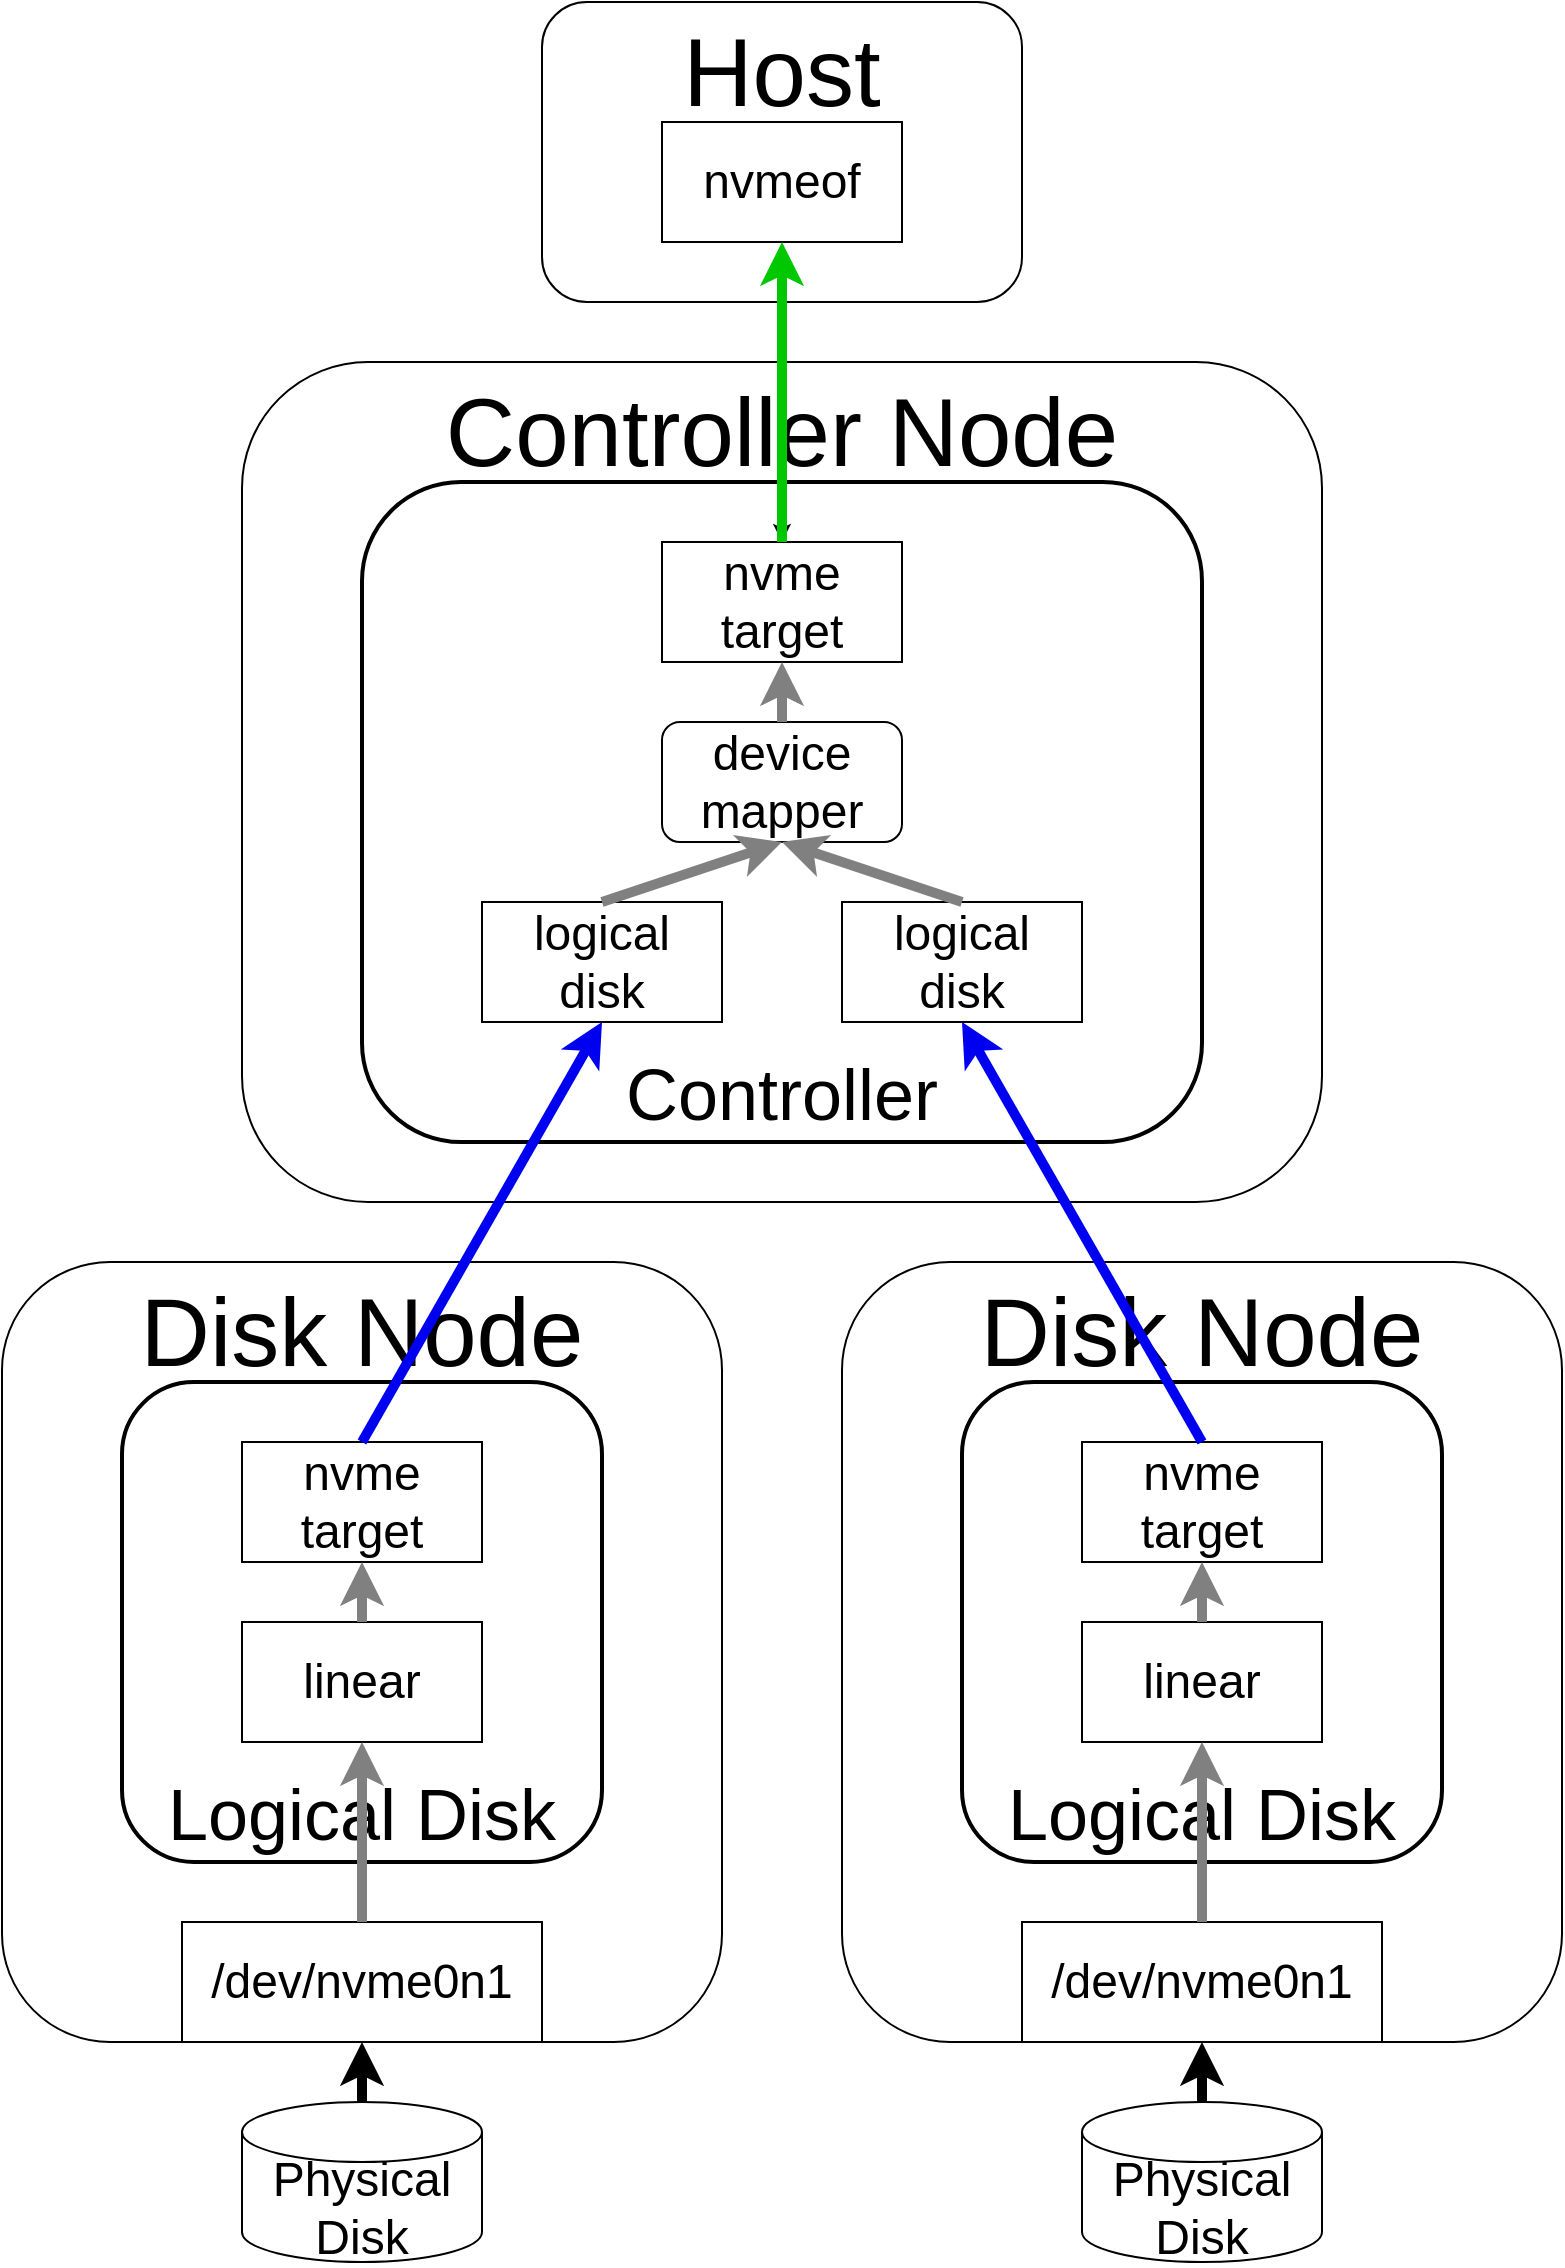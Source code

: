 <mxfile version="23.1.5" type="device">
  <diagram name="Page-1" id="okQUsLcCIn6qNMJXYvbM">
    <mxGraphModel dx="4580" dy="2303" grid="1" gridSize="10" guides="1" tooltips="1" connect="1" arrows="1" fold="1" page="1" pageScale="1" pageWidth="850" pageHeight="1100" math="0" shadow="0">
      <root>
        <mxCell id="0" />
        <mxCell id="1" parent="0" />
        <mxCell id="1oog33LeQx-Wt4bM4erJ-16" value="&lt;font style=&quot;font-size: 48px;&quot;&gt;Controller Node&lt;/font&gt;" style="rounded=1;whiteSpace=wrap;html=1;verticalAlign=top;" parent="1" vertex="1">
          <mxGeometry x="-1380" y="-10" width="540" height="420" as="geometry" />
        </mxCell>
        <mxCell id="1oog33LeQx-Wt4bM4erJ-14" value="&lt;font style=&quot;font-size: 36px;&quot;&gt;Controller&lt;/font&gt;" style="rounded=1;whiteSpace=wrap;html=1;verticalAlign=bottom;strokeWidth=2;" parent="1" vertex="1">
          <mxGeometry x="-1320" y="50" width="420" height="330" as="geometry" />
        </mxCell>
        <mxCell id="1oog33LeQx-Wt4bM4erJ-29" value="" style="edgeStyle=orthogonalEdgeStyle;rounded=0;orthogonalLoop=1;jettySize=auto;html=1;" parent="1" source="0VppsKLyr3tMA3nW60oo-5" target="1oog33LeQx-Wt4bM4erJ-25" edge="1">
          <mxGeometry relative="1" as="geometry" />
        </mxCell>
        <mxCell id="0VppsKLyr3tMA3nW60oo-5" value="&lt;font style=&quot;font-size: 48px;&quot;&gt;Host&lt;/font&gt;" style="rounded=1;whiteSpace=wrap;html=1;verticalAlign=top;" parent="1" vertex="1">
          <mxGeometry x="-1230" y="-190" width="240" height="150" as="geometry" />
        </mxCell>
        <mxCell id="0VppsKLyr3tMA3nW60oo-6" value="&lt;font style=&quot;font-size: 24px;&quot;&gt;nvmeof&lt;br&gt;&lt;/font&gt;" style="rounded=0;whiteSpace=wrap;html=1;" parent="1" vertex="1">
          <mxGeometry x="-1170" y="-130" width="120" height="60" as="geometry" />
        </mxCell>
        <mxCell id="CMu3Gh7YvbsZgN_vGiJ3-20" value="&lt;font style=&quot;font-size: 48px;&quot;&gt;Disk Node&lt;/font&gt;" style="rounded=1;whiteSpace=wrap;html=1;verticalAlign=top;" parent="1" vertex="1">
          <mxGeometry x="-1500" y="440" width="360" height="390" as="geometry" />
        </mxCell>
        <mxCell id="CMu3Gh7YvbsZgN_vGiJ3-22" value="&lt;font style=&quot;font-size: 24px;&quot;&gt;Physical&lt;br&gt;Disk&lt;/font&gt;" style="shape=cylinder3;whiteSpace=wrap;html=1;boundedLbl=1;backgroundOutline=1;size=15;" parent="1" vertex="1">
          <mxGeometry x="-1380" y="860" width="120" height="80" as="geometry" />
        </mxCell>
        <mxCell id="K6_qOCfW66pvC1l1tHDu-2" value="" style="edgeStyle=orthogonalEdgeStyle;rounded=0;orthogonalLoop=1;jettySize=auto;html=1;" parent="1" source="CMu3Gh7YvbsZgN_vGiJ3-33" target="CMu3Gh7YvbsZgN_vGiJ3-25" edge="1">
          <mxGeometry relative="1" as="geometry" />
        </mxCell>
        <mxCell id="CMu3Gh7YvbsZgN_vGiJ3-33" value="&lt;font style=&quot;font-size: 24px;&quot;&gt;/dev/nvme0n1&lt;/font&gt;" style="rounded=0;whiteSpace=wrap;html=1;" parent="1" vertex="1">
          <mxGeometry x="-1410" y="770" width="180" height="60" as="geometry" />
        </mxCell>
        <mxCell id="CMu3Gh7YvbsZgN_vGiJ3-21" value="" style="endArrow=classic;html=1;rounded=0;strokeWidth=5;strokeColor=#000000;exitX=0.5;exitY=0;exitDx=0;exitDy=0;exitPerimeter=0;entryX=0.5;entryY=1;entryDx=0;entryDy=0;" parent="1" source="CMu3Gh7YvbsZgN_vGiJ3-22" target="CMu3Gh7YvbsZgN_vGiJ3-33" edge="1">
          <mxGeometry width="50" height="50" relative="1" as="geometry">
            <mxPoint x="-970" y="1170" as="sourcePoint" />
            <mxPoint x="-920" y="1120" as="targetPoint" />
          </mxGeometry>
        </mxCell>
        <mxCell id="1oog33LeQx-Wt4bM4erJ-4" value="&lt;font style=&quot;font-size: 48px;&quot;&gt;Disk Node&lt;/font&gt;" style="rounded=1;whiteSpace=wrap;html=1;verticalAlign=top;" parent="1" vertex="1">
          <mxGeometry x="-1080" y="440" width="360" height="390" as="geometry" />
        </mxCell>
        <mxCell id="1oog33LeQx-Wt4bM4erJ-5" value="&lt;font style=&quot;font-size: 24px;&quot;&gt;Physical&lt;br&gt;Disk&lt;/font&gt;" style="shape=cylinder3;whiteSpace=wrap;html=1;boundedLbl=1;backgroundOutline=1;size=15;" parent="1" vertex="1">
          <mxGeometry x="-960" y="860" width="120" height="80" as="geometry" />
        </mxCell>
        <mxCell id="1oog33LeQx-Wt4bM4erJ-11" value="&lt;font style=&quot;font-size: 24px;&quot;&gt;/dev/nvme0n1&lt;/font&gt;" style="rounded=0;whiteSpace=wrap;html=1;" parent="1" vertex="1">
          <mxGeometry x="-990" y="770" width="180" height="60" as="geometry" />
        </mxCell>
        <mxCell id="1oog33LeQx-Wt4bM4erJ-13" value="" style="endArrow=classic;html=1;rounded=0;strokeWidth=5;strokeColor=#000000;exitX=0.5;exitY=0;exitDx=0;exitDy=0;exitPerimeter=0;entryX=0.5;entryY=1;entryDx=0;entryDy=0;" parent="1" source="1oog33LeQx-Wt4bM4erJ-5" target="1oog33LeQx-Wt4bM4erJ-11" edge="1">
          <mxGeometry width="50" height="50" relative="1" as="geometry">
            <mxPoint x="-550" y="1170" as="sourcePoint" />
            <mxPoint x="-500" y="1120" as="targetPoint" />
          </mxGeometry>
        </mxCell>
        <mxCell id="1oog33LeQx-Wt4bM4erJ-15" value="&lt;font style=&quot;font-size: 24px;&quot;&gt;device mapper&lt;/font&gt;" style="rounded=1;whiteSpace=wrap;html=1;container=0;" parent="1" vertex="1">
          <mxGeometry x="-1170" y="170" width="120" height="60" as="geometry" />
        </mxCell>
        <mxCell id="1oog33LeQx-Wt4bM4erJ-21" value="&lt;font style=&quot;font-size: 24px;&quot;&gt;logical&lt;br style=&quot;border-color: var(--border-color);&quot;&gt;disk&lt;br&gt;&lt;/font&gt;" style="rounded=0;whiteSpace=wrap;html=1;container=0;" parent="1" vertex="1">
          <mxGeometry x="-1080" y="260" width="120" height="60" as="geometry" />
        </mxCell>
        <mxCell id="1oog33LeQx-Wt4bM4erJ-22" value="&lt;font style=&quot;font-size: 24px;&quot;&gt;logical&lt;br&gt;disk&lt;br&gt;&lt;/font&gt;" style="rounded=0;whiteSpace=wrap;html=1;container=0;" parent="1" vertex="1">
          <mxGeometry x="-1260" y="260" width="120" height="60" as="geometry" />
        </mxCell>
        <mxCell id="1oog33LeQx-Wt4bM4erJ-23" value="" style="endArrow=classic;html=1;rounded=0;strokeWidth=5;strokeColor=#808080;exitX=0.5;exitY=0;exitDx=0;exitDy=0;entryX=0.5;entryY=1;entryDx=0;entryDy=0;" parent="1" source="1oog33LeQx-Wt4bM4erJ-22" target="1oog33LeQx-Wt4bM4erJ-15" edge="1">
          <mxGeometry width="50" height="50" relative="1" as="geometry">
            <mxPoint x="-800" y="270" as="sourcePoint" />
            <mxPoint x="-800" y="210" as="targetPoint" />
          </mxGeometry>
        </mxCell>
        <mxCell id="1oog33LeQx-Wt4bM4erJ-24" value="" style="endArrow=classic;html=1;rounded=0;strokeWidth=5;strokeColor=#808080;exitX=0.5;exitY=0;exitDx=0;exitDy=0;entryX=0.5;entryY=1;entryDx=0;entryDy=0;" parent="1" source="1oog33LeQx-Wt4bM4erJ-21" target="1oog33LeQx-Wt4bM4erJ-15" edge="1">
          <mxGeometry width="50" height="50" relative="1" as="geometry">
            <mxPoint x="-890" y="660" as="sourcePoint" />
            <mxPoint x="-890" y="600" as="targetPoint" />
          </mxGeometry>
        </mxCell>
        <mxCell id="1oog33LeQx-Wt4bM4erJ-25" value="&lt;font style=&quot;font-size: 24px;&quot;&gt;nvme&lt;br&gt;target&lt;br&gt;&lt;/font&gt;" style="rounded=0;whiteSpace=wrap;html=1;container=0;" parent="1" vertex="1">
          <mxGeometry x="-1170" y="80" width="120" height="60" as="geometry" />
        </mxCell>
        <mxCell id="1oog33LeQx-Wt4bM4erJ-26" value="" style="endArrow=classic;html=1;rounded=0;strokeWidth=5;strokeColor=#808080;exitX=0.5;exitY=0;exitDx=0;exitDy=0;entryX=0.5;entryY=1;entryDx=0;entryDy=0;" parent="1" source="1oog33LeQx-Wt4bM4erJ-15" target="1oog33LeQx-Wt4bM4erJ-25" edge="1">
          <mxGeometry width="50" height="50" relative="1" as="geometry">
            <mxPoint x="-1010" y="270" as="sourcePoint" />
            <mxPoint x="-1100" y="210" as="targetPoint" />
          </mxGeometry>
        </mxCell>
        <mxCell id="1oog33LeQx-Wt4bM4erJ-27" value="" style="endArrow=classic;html=1;rounded=0;strokeWidth=5;strokeColor=#00c800;exitX=0.5;exitY=0;exitDx=0;exitDy=0;entryX=0.5;entryY=1;entryDx=0;entryDy=0;" parent="1" source="1oog33LeQx-Wt4bM4erJ-25" target="0VppsKLyr3tMA3nW60oo-6" edge="1">
          <mxGeometry width="50" height="50" relative="1" as="geometry">
            <mxPoint x="-780" y="440" as="sourcePoint" />
            <mxPoint x="-1110" y="-50" as="targetPoint" />
          </mxGeometry>
        </mxCell>
        <mxCell id="CMu3Gh7YvbsZgN_vGiJ3-24" value="&lt;font style=&quot;font-size: 36px;&quot;&gt;Logical Disk&lt;/font&gt;" style="rounded=1;whiteSpace=wrap;html=1;verticalAlign=bottom;container=0;strokeWidth=2;" parent="1" vertex="1">
          <mxGeometry x="-1440" y="500" width="240" height="240" as="geometry" />
        </mxCell>
        <mxCell id="CMu3Gh7YvbsZgN_vGiJ3-25" value="&lt;font style=&quot;font-size: 24px;&quot;&gt;linear&lt;/font&gt;" style="rounded=0;whiteSpace=wrap;html=1;container=0;" parent="1" vertex="1">
          <mxGeometry x="-1380" y="620" width="120" height="60" as="geometry" />
        </mxCell>
        <mxCell id="CMu3Gh7YvbsZgN_vGiJ3-26" value="&lt;font style=&quot;font-size: 24px;&quot;&gt;nvme&lt;br&gt;target&lt;br&gt;&lt;/font&gt;" style="rounded=0;whiteSpace=wrap;html=1;container=0;" parent="1" vertex="1">
          <mxGeometry x="-1380" y="530" width="120" height="60" as="geometry" />
        </mxCell>
        <mxCell id="CMu3Gh7YvbsZgN_vGiJ3-27" value="" style="endArrow=classic;html=1;rounded=0;strokeWidth=5;strokeColor=#808080;exitX=0.5;exitY=0;exitDx=0;exitDy=0;entryX=0.5;entryY=1;entryDx=0;entryDy=0;" parent="1" source="CMu3Gh7YvbsZgN_vGiJ3-25" target="CMu3Gh7YvbsZgN_vGiJ3-26" edge="1">
          <mxGeometry width="50" height="50" relative="1" as="geometry">
            <mxPoint x="-1730" y="370" as="sourcePoint" />
            <mxPoint x="-1680" y="320" as="targetPoint" />
          </mxGeometry>
        </mxCell>
        <mxCell id="1oog33LeQx-Wt4bM4erJ-7" value="&lt;font style=&quot;font-size: 36px;&quot;&gt;Logical Disk&lt;/font&gt;" style="rounded=1;whiteSpace=wrap;html=1;verticalAlign=bottom;container=0;strokeWidth=2;" parent="1" vertex="1">
          <mxGeometry x="-1020" y="500" width="240" height="240" as="geometry" />
        </mxCell>
        <mxCell id="1oog33LeQx-Wt4bM4erJ-8" value="&lt;font style=&quot;font-size: 24px;&quot;&gt;linear&lt;/font&gt;" style="rounded=0;whiteSpace=wrap;html=1;container=0;" parent="1" vertex="1">
          <mxGeometry x="-960" y="620" width="120" height="60" as="geometry" />
        </mxCell>
        <mxCell id="1oog33LeQx-Wt4bM4erJ-9" value="&lt;font style=&quot;font-size: 24px;&quot;&gt;nvme&lt;br&gt;target&lt;br&gt;&lt;/font&gt;" style="rounded=0;whiteSpace=wrap;html=1;container=0;" parent="1" vertex="1">
          <mxGeometry x="-960" y="530" width="120" height="60" as="geometry" />
        </mxCell>
        <mxCell id="1oog33LeQx-Wt4bM4erJ-10" value="" style="endArrow=classic;html=1;rounded=0;strokeWidth=5;strokeColor=#808080;exitX=0.5;exitY=0;exitDx=0;exitDy=0;entryX=0.5;entryY=1;entryDx=0;entryDy=0;" parent="1" source="1oog33LeQx-Wt4bM4erJ-8" target="1oog33LeQx-Wt4bM4erJ-9" edge="1">
          <mxGeometry width="50" height="50" relative="1" as="geometry">
            <mxPoint x="-1310" y="370" as="sourcePoint" />
            <mxPoint x="-1260" y="320" as="targetPoint" />
          </mxGeometry>
        </mxCell>
        <mxCell id="CMu3Gh7YvbsZgN_vGiJ3-34" value="" style="endArrow=classic;html=1;rounded=0;strokeWidth=5;strokeColor=#808080;exitX=0.5;exitY=0;exitDx=0;exitDy=0;entryX=0.5;entryY=1;entryDx=0;entryDy=0;" parent="1" source="CMu3Gh7YvbsZgN_vGiJ3-33" target="CMu3Gh7YvbsZgN_vGiJ3-25" edge="1">
          <mxGeometry width="50" height="50" relative="1" as="geometry">
            <mxPoint x="-1870" y="750" as="sourcePoint" />
            <mxPoint x="-1820" y="700" as="targetPoint" />
          </mxGeometry>
        </mxCell>
        <mxCell id="1oog33LeQx-Wt4bM4erJ-12" value="" style="endArrow=classic;html=1;rounded=0;strokeWidth=5;strokeColor=#808080;exitX=0.5;exitY=0;exitDx=0;exitDy=0;entryX=0.5;entryY=1;entryDx=0;entryDy=0;" parent="1" source="1oog33LeQx-Wt4bM4erJ-11" target="1oog33LeQx-Wt4bM4erJ-8" edge="1">
          <mxGeometry width="50" height="50" relative="1" as="geometry">
            <mxPoint x="-1450" y="750" as="sourcePoint" />
            <mxPoint x="-1400" y="700" as="targetPoint" />
          </mxGeometry>
        </mxCell>
        <mxCell id="1oog33LeQx-Wt4bM4erJ-19" value="" style="endArrow=classic;html=1;rounded=0;strokeWidth=5;strokeColor=#0000f0;exitX=0.5;exitY=0;exitDx=0;exitDy=0;entryX=0.5;entryY=1;entryDx=0;entryDy=0;" parent="1" source="CMu3Gh7YvbsZgN_vGiJ3-26" target="1oog33LeQx-Wt4bM4erJ-22" edge="1">
          <mxGeometry width="50" height="50" relative="1" as="geometry">
            <mxPoint x="-1050" y="680" as="sourcePoint" />
            <mxPoint x="-1050" y="500" as="targetPoint" />
          </mxGeometry>
        </mxCell>
        <mxCell id="1oog33LeQx-Wt4bM4erJ-20" value="" style="endArrow=classic;html=1;rounded=0;strokeWidth=5;strokeColor=#0000f0;exitX=0.5;exitY=0;exitDx=0;exitDy=0;entryX=0.5;entryY=1;entryDx=0;entryDy=0;" parent="1" source="1oog33LeQx-Wt4bM4erJ-9" target="1oog33LeQx-Wt4bM4erJ-21" edge="1">
          <mxGeometry width="50" height="50" relative="1" as="geometry">
            <mxPoint x="-1310" y="530" as="sourcePoint" />
            <mxPoint x="-1100" y="320" as="targetPoint" />
          </mxGeometry>
        </mxCell>
      </root>
    </mxGraphModel>
  </diagram>
</mxfile>
